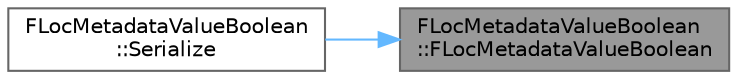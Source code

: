 digraph "FLocMetadataValueBoolean::FLocMetadataValueBoolean"
{
 // INTERACTIVE_SVG=YES
 // LATEX_PDF_SIZE
  bgcolor="transparent";
  edge [fontname=Helvetica,fontsize=10,labelfontname=Helvetica,labelfontsize=10];
  node [fontname=Helvetica,fontsize=10,shape=box,height=0.2,width=0.4];
  rankdir="RL";
  Node1 [id="Node000001",label="FLocMetadataValueBoolean\l::FLocMetadataValueBoolean",height=0.2,width=0.4,color="gray40", fillcolor="grey60", style="filled", fontcolor="black",tooltip=" "];
  Node1 -> Node2 [id="edge1_Node000001_Node000002",dir="back",color="steelblue1",style="solid",tooltip=" "];
  Node2 [id="Node000002",label="FLocMetadataValueBoolean\l::Serialize",height=0.2,width=0.4,color="grey40", fillcolor="white", style="filled",URL="$dc/dac/classFLocMetadataValueBoolean.html#a7f189ad5f03d313d07ccaccb5e7517d4",tooltip=" "];
}
